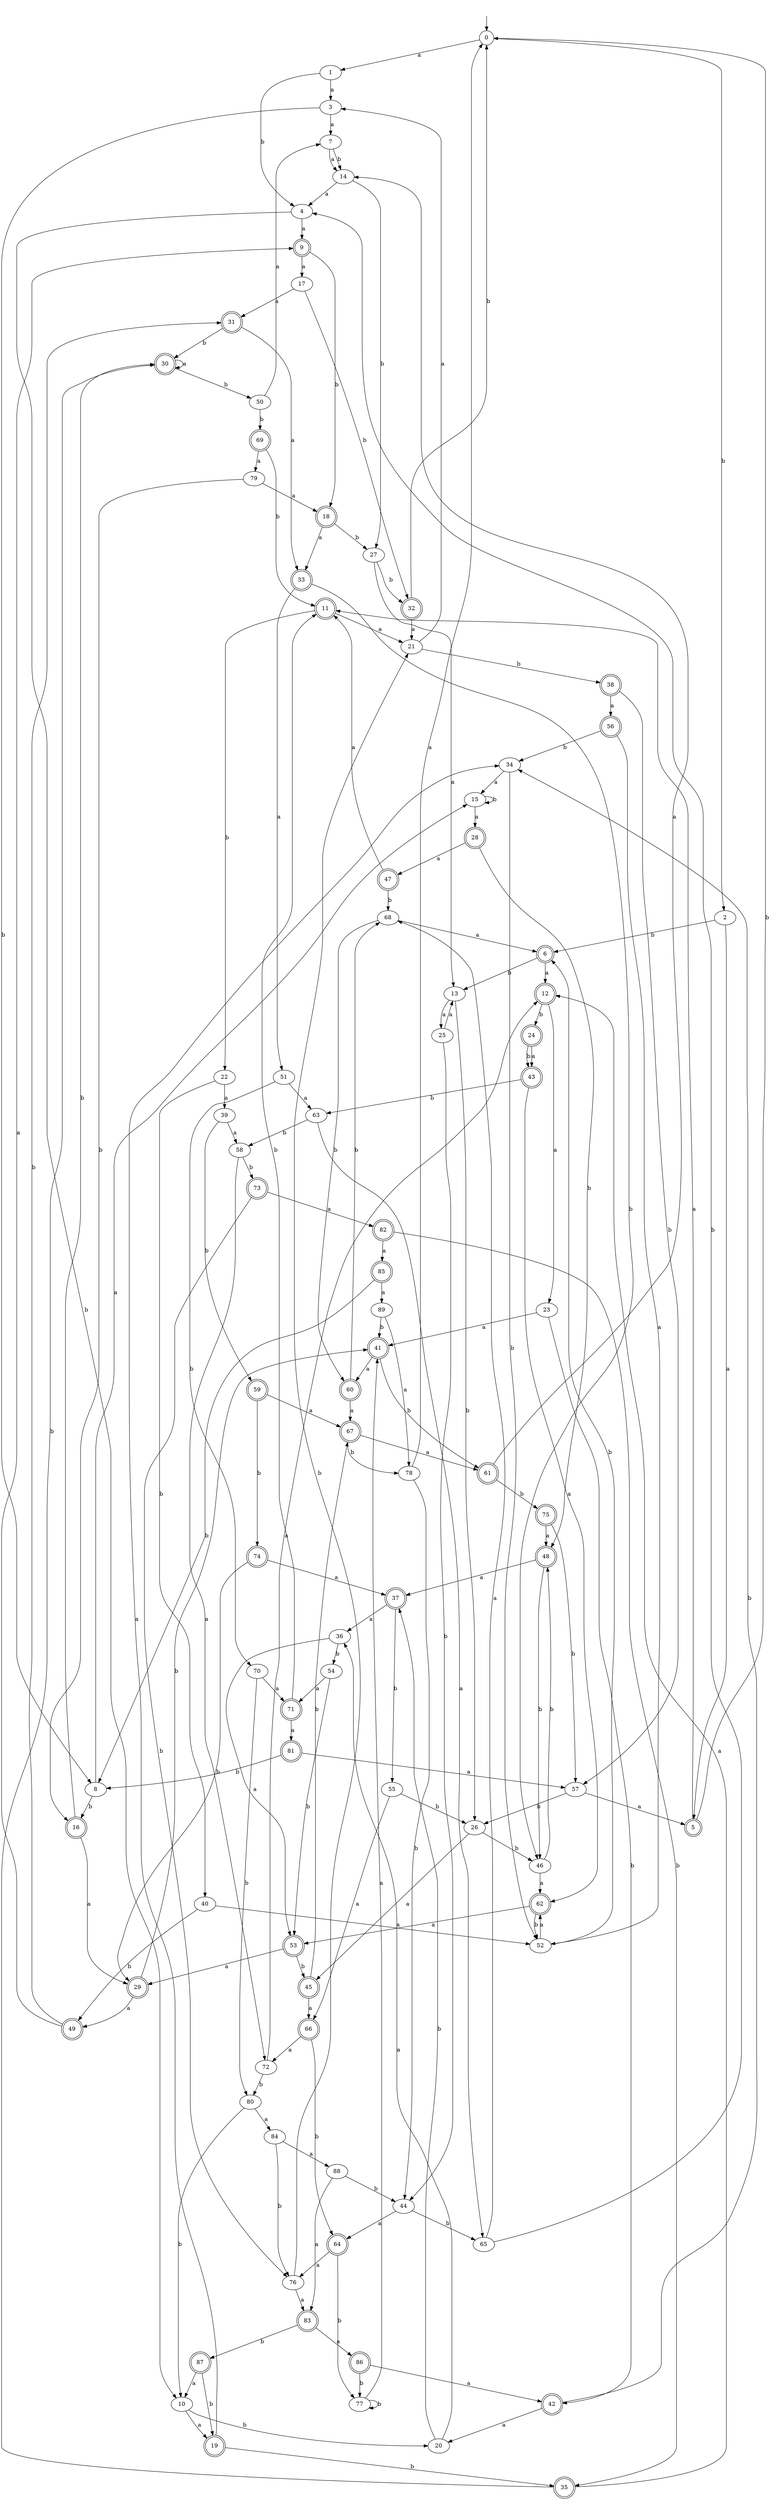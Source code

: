 digraph RandomDFA {
  __start0 [label="", shape=none];
  __start0 -> 0 [label=""];
  0 [shape=circle]
  0 -> 1 [label="a"]
  0 -> 2 [label="b"]
  1
  1 -> 3 [label="a"]
  1 -> 4 [label="b"]
  2
  2 -> 5 [label="a"]
  2 -> 6 [label="b"]
  3
  3 -> 7 [label="a"]
  3 -> 8 [label="b"]
  4
  4 -> 9 [label="a"]
  4 -> 10 [label="b"]
  5 [shape=doublecircle]
  5 -> 11 [label="a"]
  5 -> 0 [label="b"]
  6 [shape=doublecircle]
  6 -> 12 [label="a"]
  6 -> 13 [label="b"]
  7
  7 -> 14 [label="a"]
  7 -> 14 [label="b"]
  8
  8 -> 15 [label="a"]
  8 -> 16 [label="b"]
  9 [shape=doublecircle]
  9 -> 17 [label="a"]
  9 -> 18 [label="b"]
  10
  10 -> 19 [label="a"]
  10 -> 20 [label="b"]
  11 [shape=doublecircle]
  11 -> 21 [label="a"]
  11 -> 22 [label="b"]
  12 [shape=doublecircle]
  12 -> 23 [label="a"]
  12 -> 24 [label="b"]
  13
  13 -> 25 [label="a"]
  13 -> 26 [label="b"]
  14
  14 -> 4 [label="a"]
  14 -> 27 [label="b"]
  15
  15 -> 28 [label="a"]
  15 -> 15 [label="b"]
  16 [shape=doublecircle]
  16 -> 29 [label="a"]
  16 -> 30 [label="b"]
  17
  17 -> 31 [label="a"]
  17 -> 32 [label="b"]
  18 [shape=doublecircle]
  18 -> 33 [label="a"]
  18 -> 27 [label="b"]
  19 [shape=doublecircle]
  19 -> 34 [label="a"]
  19 -> 35 [label="b"]
  20
  20 -> 36 [label="a"]
  20 -> 37 [label="b"]
  21
  21 -> 3 [label="a"]
  21 -> 38 [label="b"]
  22
  22 -> 39 [label="a"]
  22 -> 40 [label="b"]
  23
  23 -> 41 [label="a"]
  23 -> 42 [label="b"]
  24 [shape=doublecircle]
  24 -> 43 [label="a"]
  24 -> 43 [label="b"]
  25
  25 -> 13 [label="a"]
  25 -> 44 [label="b"]
  26
  26 -> 45 [label="a"]
  26 -> 46 [label="b"]
  27
  27 -> 13 [label="a"]
  27 -> 32 [label="b"]
  28 [shape=doublecircle]
  28 -> 47 [label="a"]
  28 -> 48 [label="b"]
  29 [shape=doublecircle]
  29 -> 49 [label="a"]
  29 -> 41 [label="b"]
  30 [shape=doublecircle]
  30 -> 30 [label="a"]
  30 -> 50 [label="b"]
  31 [shape=doublecircle]
  31 -> 33 [label="a"]
  31 -> 30 [label="b"]
  32 [shape=doublecircle]
  32 -> 21 [label="a"]
  32 -> 0 [label="b"]
  33 [shape=doublecircle]
  33 -> 51 [label="a"]
  33 -> 46 [label="b"]
  34
  34 -> 15 [label="a"]
  34 -> 52 [label="b"]
  35 [shape=doublecircle]
  35 -> 12 [label="a"]
  35 -> 30 [label="b"]
  36
  36 -> 53 [label="a"]
  36 -> 54 [label="b"]
  37 [shape=doublecircle]
  37 -> 36 [label="a"]
  37 -> 55 [label="b"]
  38 [shape=doublecircle]
  38 -> 56 [label="a"]
  38 -> 57 [label="b"]
  39
  39 -> 58 [label="a"]
  39 -> 59 [label="b"]
  40
  40 -> 52 [label="a"]
  40 -> 49 [label="b"]
  41 [shape=doublecircle]
  41 -> 60 [label="a"]
  41 -> 61 [label="b"]
  42 [shape=doublecircle]
  42 -> 20 [label="a"]
  42 -> 34 [label="b"]
  43 [shape=doublecircle]
  43 -> 62 [label="a"]
  43 -> 63 [label="b"]
  44
  44 -> 64 [label="a"]
  44 -> 65 [label="b"]
  45 [shape=doublecircle]
  45 -> 66 [label="a"]
  45 -> 67 [label="b"]
  46
  46 -> 62 [label="a"]
  46 -> 48 [label="b"]
  47 [shape=doublecircle]
  47 -> 11 [label="a"]
  47 -> 68 [label="b"]
  48 [shape=doublecircle]
  48 -> 37 [label="a"]
  48 -> 46 [label="b"]
  49 [shape=doublecircle]
  49 -> 9 [label="a"]
  49 -> 31 [label="b"]
  50
  50 -> 7 [label="a"]
  50 -> 69 [label="b"]
  51
  51 -> 63 [label="a"]
  51 -> 70 [label="b"]
  52
  52 -> 62 [label="a"]
  52 -> 6 [label="b"]
  53 [shape=doublecircle]
  53 -> 29 [label="a"]
  53 -> 45 [label="b"]
  54
  54 -> 71 [label="a"]
  54 -> 53 [label="b"]
  55
  55 -> 66 [label="a"]
  55 -> 26 [label="b"]
  56 [shape=doublecircle]
  56 -> 52 [label="a"]
  56 -> 34 [label="b"]
  57
  57 -> 5 [label="a"]
  57 -> 26 [label="b"]
  58
  58 -> 72 [label="a"]
  58 -> 73 [label="b"]
  59 [shape=doublecircle]
  59 -> 67 [label="a"]
  59 -> 74 [label="b"]
  60 [shape=doublecircle]
  60 -> 67 [label="a"]
  60 -> 68 [label="b"]
  61 [shape=doublecircle]
  61 -> 14 [label="a"]
  61 -> 75 [label="b"]
  62 [shape=doublecircle]
  62 -> 53 [label="a"]
  62 -> 52 [label="b"]
  63
  63 -> 65 [label="a"]
  63 -> 58 [label="b"]
  64 [shape=doublecircle]
  64 -> 76 [label="a"]
  64 -> 77 [label="b"]
  65
  65 -> 68 [label="a"]
  65 -> 4 [label="b"]
  66 [shape=doublecircle]
  66 -> 72 [label="a"]
  66 -> 64 [label="b"]
  67 [shape=doublecircle]
  67 -> 61 [label="a"]
  67 -> 78 [label="b"]
  68
  68 -> 6 [label="a"]
  68 -> 60 [label="b"]
  69 [shape=doublecircle]
  69 -> 79 [label="a"]
  69 -> 11 [label="b"]
  70
  70 -> 71 [label="a"]
  70 -> 80 [label="b"]
  71 [shape=doublecircle]
  71 -> 81 [label="a"]
  71 -> 11 [label="b"]
  72
  72 -> 12 [label="a"]
  72 -> 80 [label="b"]
  73 [shape=doublecircle]
  73 -> 82 [label="a"]
  73 -> 76 [label="b"]
  74 [shape=doublecircle]
  74 -> 37 [label="a"]
  74 -> 29 [label="b"]
  75 [shape=doublecircle]
  75 -> 48 [label="a"]
  75 -> 57 [label="b"]
  76
  76 -> 83 [label="a"]
  76 -> 21 [label="b"]
  77
  77 -> 41 [label="a"]
  77 -> 77 [label="b"]
  78
  78 -> 0 [label="a"]
  78 -> 44 [label="b"]
  79
  79 -> 18 [label="a"]
  79 -> 16 [label="b"]
  80
  80 -> 84 [label="a"]
  80 -> 10 [label="b"]
  81 [shape=doublecircle]
  81 -> 57 [label="a"]
  81 -> 8 [label="b"]
  82 [shape=doublecircle]
  82 -> 85 [label="a"]
  82 -> 35 [label="b"]
  83 [shape=doublecircle]
  83 -> 86 [label="a"]
  83 -> 87 [label="b"]
  84
  84 -> 88 [label="a"]
  84 -> 76 [label="b"]
  85 [shape=doublecircle]
  85 -> 89 [label="a"]
  85 -> 8 [label="b"]
  86 [shape=doublecircle]
  86 -> 42 [label="a"]
  86 -> 77 [label="b"]
  87 [shape=doublecircle]
  87 -> 10 [label="a"]
  87 -> 19 [label="b"]
  88
  88 -> 83 [label="a"]
  88 -> 44 [label="b"]
  89
  89 -> 78 [label="a"]
  89 -> 41 [label="b"]
}
